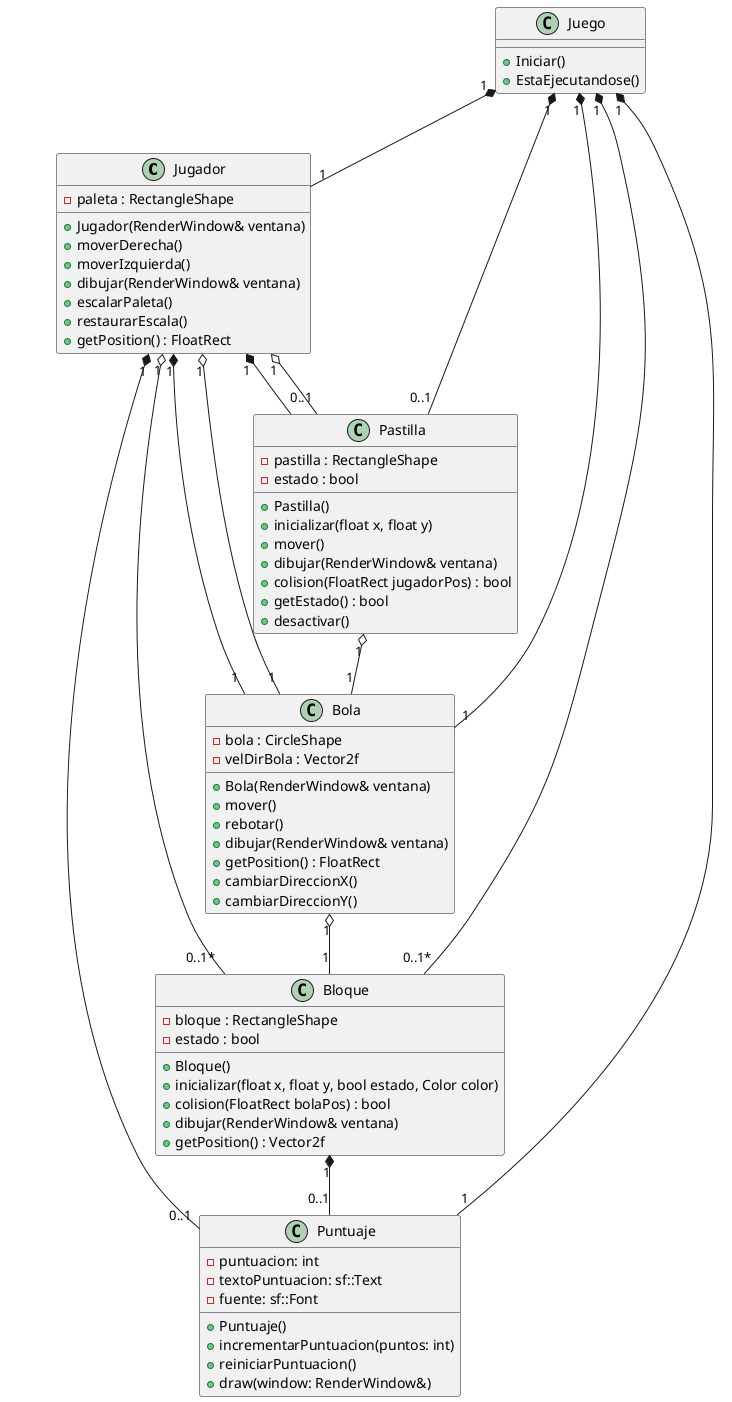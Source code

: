 @startuml Arkanoid

class Jugador {
  + Jugador(RenderWindow& ventana)
  + moverDerecha()
  + moverIzquierda()
  + dibujar(RenderWindow& ventana)
  + escalarPaleta()
  + restaurarEscala()
  + getPosition() : FloatRect
  - paleta : RectangleShape
}

class Puntuaje {
  - puntuacion: int
  - textoPuntuacion: sf::Text
  - fuente: sf::Font
  + Puntuaje()
  + incrementarPuntuacion(puntos: int)
  + reiniciarPuntuacion()
  + draw(window: RenderWindow&)
}

class Bloque {
  + Bloque()
  + inicializar(float x, float y, bool estado, Color color)
  + colision(FloatRect bolaPos) : bool
  + dibujar(RenderWindow& ventana)
  + getPosition() : Vector2f
  - bloque : RectangleShape
  - estado : bool
}

class Bola {
  + Bola(RenderWindow& ventana)
  + mover()
  + rebotar()
  + dibujar(RenderWindow& ventana)
  + getPosition() : FloatRect
  + cambiarDireccionX()
  + cambiarDireccionY()
  - bola : CircleShape
  - velDirBola : Vector2f
}

class Pastilla {
  + Pastilla()
  + inicializar(float x, float y)
  + mover()
  + dibujar(RenderWindow& ventana)
  + colision(FloatRect jugadorPos) : bool
  + getEstado() : bool
  + desactivar()
  - pastilla : RectangleShape
  - estado : bool
}

class Juego {
  + Iniciar()
  + EstaEjecutandose()
}

Jugador "1" *-- "1" Bola
Jugador "1" o-- "1" Bola
Jugador "1" o-- "0..1*" Bloque
Jugador "1" *-- Pastilla
Jugador "1" o-- "0..1" Pastilla
Jugador "1" *-- "0..1" Puntuaje

Juego "1" *-- "1" Jugador
Juego "1" *-- "0..1*" Bloque
Juego "1" *-- "1" Bola
Juego "1" *-- "0..1" Pastilla
Juego "1" *-- "1" Puntuaje

Bloque "1" *-- "0..1" Puntuaje
Bola "1" o-- "1" Bloque
Pastilla "1" o-- "1" Bola

@enduml